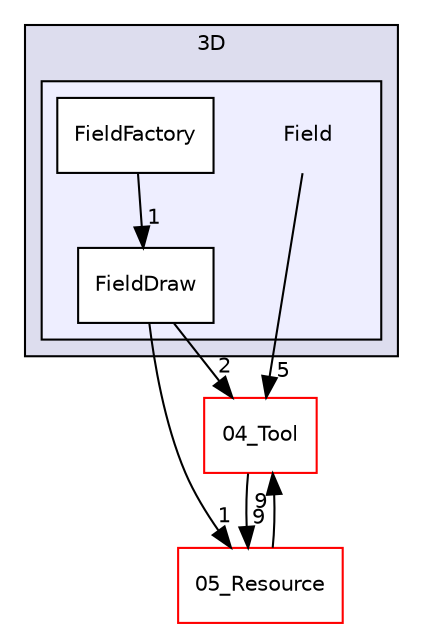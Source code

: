 digraph "C:/HAL/PG関係/03_作成プログラム/03_HAL授業/就職作品/Project/source/03_Object/3D/Field" {
  compound=true
  node [ fontsize="10", fontname="Helvetica"];
  edge [ labelfontsize="10", labelfontname="Helvetica"];
  subgraph clusterdir_b5c784a4069e49dd96204fa1e19404fe {
    graph [ bgcolor="#ddddee", pencolor="black", label="3D" fontname="Helvetica", fontsize="10", URL="dir_b5c784a4069e49dd96204fa1e19404fe.html"]
  subgraph clusterdir_865f2ce4440e448aef5d9dc897cf219f {
    graph [ bgcolor="#eeeeff", pencolor="black", label="" URL="dir_865f2ce4440e448aef5d9dc897cf219f.html"];
    dir_865f2ce4440e448aef5d9dc897cf219f [shape=plaintext label="Field"];
    dir_7c10230bfde56b5acaefa625d4e9944e [shape=box label="FieldDraw" color="black" fillcolor="white" style="filled" URL="dir_7c10230bfde56b5acaefa625d4e9944e.html"];
    dir_2df4c3a4852401101818c16073c4bb43 [shape=box label="FieldFactory" color="black" fillcolor="white" style="filled" URL="dir_2df4c3a4852401101818c16073c4bb43.html"];
  }
  }
  dir_6e58c436369e4a795ef16d3c489c4702 [shape=box label="05_Resource" fillcolor="white" style="filled" color="red" URL="dir_6e58c436369e4a795ef16d3c489c4702.html"];
  dir_48bb4aacea20c6a8378e1408d864b090 [shape=box label="04_Tool" fillcolor="white" style="filled" color="red" URL="dir_48bb4aacea20c6a8378e1408d864b090.html"];
  dir_6e58c436369e4a795ef16d3c489c4702->dir_48bb4aacea20c6a8378e1408d864b090 [headlabel="9", labeldistance=1.5 headhref="dir_000158_000080.html"];
  dir_2df4c3a4852401101818c16073c4bb43->dir_7c10230bfde56b5acaefa625d4e9944e [headlabel="1", labeldistance=1.5 headhref="dir_000062_000061.html"];
  dir_48bb4aacea20c6a8378e1408d864b090->dir_6e58c436369e4a795ef16d3c489c4702 [headlabel="9", labeldistance=1.5 headhref="dir_000080_000158.html"];
  dir_865f2ce4440e448aef5d9dc897cf219f->dir_48bb4aacea20c6a8378e1408d864b090 [headlabel="5", labeldistance=1.5 headhref="dir_000060_000080.html"];
  dir_7c10230bfde56b5acaefa625d4e9944e->dir_6e58c436369e4a795ef16d3c489c4702 [headlabel="1", labeldistance=1.5 headhref="dir_000061_000158.html"];
  dir_7c10230bfde56b5acaefa625d4e9944e->dir_48bb4aacea20c6a8378e1408d864b090 [headlabel="2", labeldistance=1.5 headhref="dir_000061_000080.html"];
}
